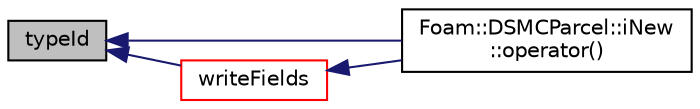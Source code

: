 digraph "typeId"
{
  bgcolor="transparent";
  edge [fontname="Helvetica",fontsize="10",labelfontname="Helvetica",labelfontsize="10"];
  node [fontname="Helvetica",fontsize="10",shape=record];
  rankdir="LR";
  Node1 [label="typeId",height=0.2,width=0.4,color="black", fillcolor="grey75", style="filled", fontcolor="black"];
  Node1 -> Node2 [dir="back",color="midnightblue",fontsize="10",style="solid",fontname="Helvetica"];
  Node2 [label="Foam::DSMCParcel::iNew\l::operator()",height=0.2,width=0.4,color="black",URL="$a01093.html#ac56c4b3439d86c7c9174988a8d1d87cf"];
  Node1 -> Node3 [dir="back",color="midnightblue",fontsize="10",style="solid",fontname="Helvetica"];
  Node3 [label="writeFields",height=0.2,width=0.4,color="red",URL="$a00587.html#abe7712a38bfd0a6920aaa0633172173c"];
  Node3 -> Node2 [dir="back",color="midnightblue",fontsize="10",style="solid",fontname="Helvetica"];
}
